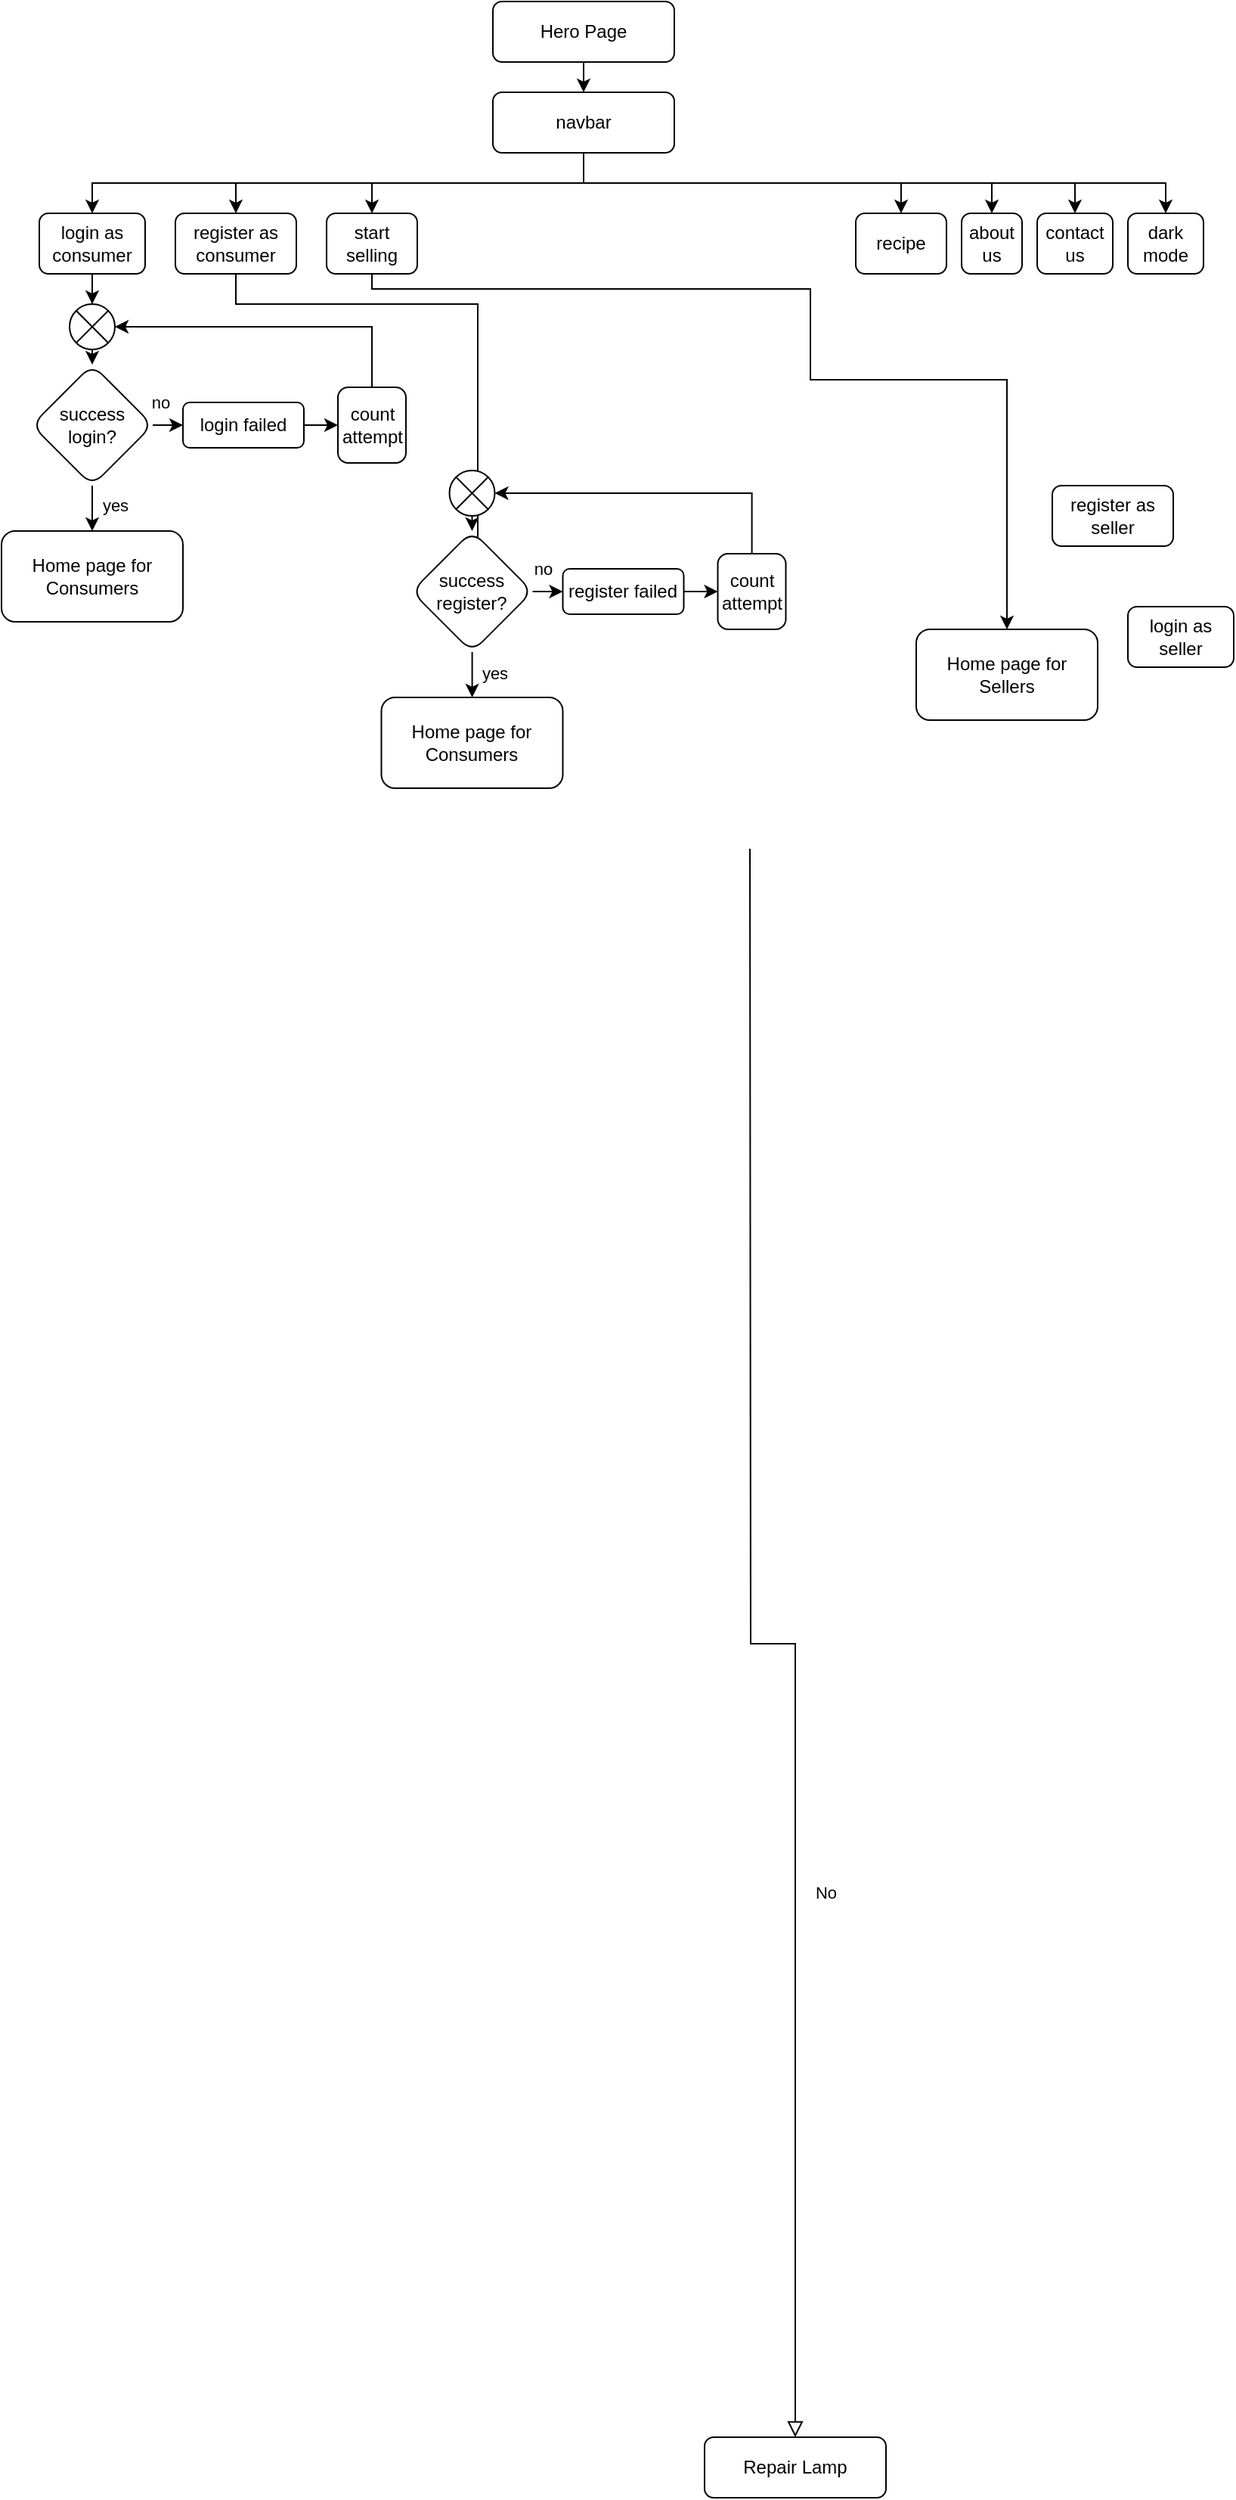 <mxfile version="26.2.13">
  <diagram id="C5RBs43oDa-KdzZeNtuy" name="Page-1">
    <mxGraphModel dx="949" dy="511" grid="1" gridSize="10" guides="1" tooltips="1" connect="1" arrows="1" fold="1" page="1" pageScale="1" pageWidth="827" pageHeight="1169" math="0" shadow="0">
      <root>
        <mxCell id="WIyWlLk6GJQsqaUBKTNV-0" />
        <mxCell id="WIyWlLk6GJQsqaUBKTNV-1" parent="WIyWlLk6GJQsqaUBKTNV-0" />
        <mxCell id="rEySgt-ySkg0mA7JCxrN-8" style="edgeStyle=orthogonalEdgeStyle;rounded=0;orthogonalLoop=1;jettySize=auto;html=1;exitX=0.5;exitY=1;exitDx=0;exitDy=0;entryX=0.5;entryY=0;entryDx=0;entryDy=0;" edge="1" parent="WIyWlLk6GJQsqaUBKTNV-1" source="WIyWlLk6GJQsqaUBKTNV-3" target="rEySgt-ySkg0mA7JCxrN-2">
          <mxGeometry relative="1" as="geometry" />
        </mxCell>
        <mxCell id="rEySgt-ySkg0mA7JCxrN-11" style="edgeStyle=orthogonalEdgeStyle;rounded=0;orthogonalLoop=1;jettySize=auto;html=1;entryX=0.5;entryY=0;entryDx=0;entryDy=0;" edge="1" parent="WIyWlLk6GJQsqaUBKTNV-1" source="WIyWlLk6GJQsqaUBKTNV-3" target="rEySgt-ySkg0mA7JCxrN-5">
          <mxGeometry relative="1" as="geometry">
            <Array as="points">
              <mxPoint x="390" y="150" />
              <mxPoint x="660" y="150" />
            </Array>
          </mxGeometry>
        </mxCell>
        <mxCell id="rEySgt-ySkg0mA7JCxrN-12" style="edgeStyle=orthogonalEdgeStyle;rounded=0;orthogonalLoop=1;jettySize=auto;html=1;entryX=0.5;entryY=0;entryDx=0;entryDy=0;" edge="1" parent="WIyWlLk6GJQsqaUBKTNV-1" source="WIyWlLk6GJQsqaUBKTNV-3" target="rEySgt-ySkg0mA7JCxrN-4">
          <mxGeometry relative="1" as="geometry">
            <Array as="points">
              <mxPoint x="390" y="150" />
              <mxPoint x="250" y="150" />
            </Array>
          </mxGeometry>
        </mxCell>
        <mxCell id="rEySgt-ySkg0mA7JCxrN-13" style="edgeStyle=orthogonalEdgeStyle;rounded=0;orthogonalLoop=1;jettySize=auto;html=1;entryX=0.5;entryY=0;entryDx=0;entryDy=0;" edge="1" parent="WIyWlLk6GJQsqaUBKTNV-1" source="WIyWlLk6GJQsqaUBKTNV-3" target="rEySgt-ySkg0mA7JCxrN-3">
          <mxGeometry relative="1" as="geometry">
            <Array as="points">
              <mxPoint x="390" y="150" />
              <mxPoint x="160" y="150" />
            </Array>
          </mxGeometry>
        </mxCell>
        <mxCell id="rEySgt-ySkg0mA7JCxrN-14" style="edgeStyle=orthogonalEdgeStyle;rounded=0;orthogonalLoop=1;jettySize=auto;html=1;entryX=0.5;entryY=0;entryDx=0;entryDy=0;" edge="1" parent="WIyWlLk6GJQsqaUBKTNV-1" source="WIyWlLk6GJQsqaUBKTNV-3" target="rEySgt-ySkg0mA7JCxrN-6">
          <mxGeometry relative="1" as="geometry">
            <Array as="points">
              <mxPoint x="390" y="150" />
              <mxPoint x="715" y="150" />
            </Array>
          </mxGeometry>
        </mxCell>
        <mxCell id="rEySgt-ySkg0mA7JCxrN-15" style="edgeStyle=orthogonalEdgeStyle;rounded=0;orthogonalLoop=1;jettySize=auto;html=1;" edge="1" parent="WIyWlLk6GJQsqaUBKTNV-1" source="WIyWlLk6GJQsqaUBKTNV-3" target="rEySgt-ySkg0mA7JCxrN-7">
          <mxGeometry relative="1" as="geometry">
            <Array as="points">
              <mxPoint x="390" y="150" />
              <mxPoint x="775" y="150" />
            </Array>
          </mxGeometry>
        </mxCell>
        <mxCell id="rEySgt-ySkg0mA7JCxrN-17" style="edgeStyle=orthogonalEdgeStyle;rounded=0;orthogonalLoop=1;jettySize=auto;html=1;" edge="1" parent="WIyWlLk6GJQsqaUBKTNV-1" source="WIyWlLk6GJQsqaUBKTNV-3" target="rEySgt-ySkg0mA7JCxrN-16">
          <mxGeometry relative="1" as="geometry">
            <Array as="points">
              <mxPoint x="390" y="150" />
              <mxPoint x="600" y="150" />
            </Array>
          </mxGeometry>
        </mxCell>
        <mxCell id="WIyWlLk6GJQsqaUBKTNV-3" value="navbar" style="rounded=1;whiteSpace=wrap;html=1;fontSize=12;glass=0;strokeWidth=1;shadow=0;" parent="WIyWlLk6GJQsqaUBKTNV-1" vertex="1">
          <mxGeometry x="330" y="90" width="120" height="40" as="geometry" />
        </mxCell>
        <mxCell id="WIyWlLk6GJQsqaUBKTNV-8" value="No" style="rounded=0;html=1;jettySize=auto;orthogonalLoop=1;fontSize=11;endArrow=block;endFill=0;endSize=8;strokeWidth=1;shadow=0;labelBackgroundColor=none;edgeStyle=orthogonalEdgeStyle;" parent="WIyWlLk6GJQsqaUBKTNV-1" target="WIyWlLk6GJQsqaUBKTNV-11" edge="1">
          <mxGeometry x="0.333" y="20" relative="1" as="geometry">
            <mxPoint as="offset" />
            <mxPoint x="500" y="590" as="sourcePoint" />
          </mxGeometry>
        </mxCell>
        <mxCell id="WIyWlLk6GJQsqaUBKTNV-11" value="Repair Lamp" style="rounded=1;whiteSpace=wrap;html=1;fontSize=12;glass=0;strokeWidth=1;shadow=0;" parent="WIyWlLk6GJQsqaUBKTNV-1" vertex="1">
          <mxGeometry x="470" y="1640" width="120" height="40" as="geometry" />
        </mxCell>
        <mxCell id="rEySgt-ySkg0mA7JCxrN-1" style="edgeStyle=orthogonalEdgeStyle;rounded=0;orthogonalLoop=1;jettySize=auto;html=1;exitX=0.5;exitY=1;exitDx=0;exitDy=0;entryX=0.5;entryY=0;entryDx=0;entryDy=0;" edge="1" parent="WIyWlLk6GJQsqaUBKTNV-1" source="rEySgt-ySkg0mA7JCxrN-0" target="WIyWlLk6GJQsqaUBKTNV-3">
          <mxGeometry relative="1" as="geometry" />
        </mxCell>
        <mxCell id="rEySgt-ySkg0mA7JCxrN-0" value="Hero Page" style="rounded=1;whiteSpace=wrap;html=1;fontSize=12;glass=0;strokeWidth=1;shadow=0;" vertex="1" parent="WIyWlLk6GJQsqaUBKTNV-1">
          <mxGeometry x="330" y="30" width="120" height="40" as="geometry" />
        </mxCell>
        <mxCell id="rEySgt-ySkg0mA7JCxrN-36" value="" style="edgeStyle=orthogonalEdgeStyle;rounded=0;orthogonalLoop=1;jettySize=auto;html=1;" edge="1" parent="WIyWlLk6GJQsqaUBKTNV-1" source="rEySgt-ySkg0mA7JCxrN-2" target="rEySgt-ySkg0mA7JCxrN-35">
          <mxGeometry relative="1" as="geometry" />
        </mxCell>
        <mxCell id="rEySgt-ySkg0mA7JCxrN-2" value="login as consumer" style="rounded=1;whiteSpace=wrap;html=1;fontSize=12;glass=0;strokeWidth=1;shadow=0;" vertex="1" parent="WIyWlLk6GJQsqaUBKTNV-1">
          <mxGeometry x="30" y="170" width="70" height="40" as="geometry" />
        </mxCell>
        <mxCell id="rEySgt-ySkg0mA7JCxrN-40" style="edgeStyle=orthogonalEdgeStyle;rounded=0;orthogonalLoop=1;jettySize=auto;html=1;exitX=0.5;exitY=1;exitDx=0;exitDy=0;" edge="1" parent="WIyWlLk6GJQsqaUBKTNV-1" source="rEySgt-ySkg0mA7JCxrN-3">
          <mxGeometry relative="1" as="geometry">
            <mxPoint x="320" y="430" as="targetPoint" />
            <mxPoint x="160" y="220" as="sourcePoint" />
            <Array as="points">
              <mxPoint x="160" y="230" />
              <mxPoint x="320" y="230" />
            </Array>
          </mxGeometry>
        </mxCell>
        <mxCell id="rEySgt-ySkg0mA7JCxrN-3" value="register as consumer" style="rounded=1;whiteSpace=wrap;html=1;fontSize=12;glass=0;strokeWidth=1;shadow=0;" vertex="1" parent="WIyWlLk6GJQsqaUBKTNV-1">
          <mxGeometry x="120" y="170" width="80" height="40" as="geometry" />
        </mxCell>
        <mxCell id="rEySgt-ySkg0mA7JCxrN-61" style="edgeStyle=orthogonalEdgeStyle;rounded=0;orthogonalLoop=1;jettySize=auto;html=1;entryX=0.5;entryY=0;entryDx=0;entryDy=0;" edge="1" parent="WIyWlLk6GJQsqaUBKTNV-1" source="rEySgt-ySkg0mA7JCxrN-4" target="rEySgt-ySkg0mA7JCxrN-64">
          <mxGeometry relative="1" as="geometry">
            <mxPoint x="520" y="300" as="targetPoint" />
            <Array as="points">
              <mxPoint x="250" y="220" />
              <mxPoint x="540" y="220" />
              <mxPoint x="540" y="280" />
              <mxPoint x="670" y="280" />
            </Array>
          </mxGeometry>
        </mxCell>
        <mxCell id="rEySgt-ySkg0mA7JCxrN-4" value="start selling" style="rounded=1;whiteSpace=wrap;html=1;fontSize=12;glass=0;strokeWidth=1;shadow=0;" vertex="1" parent="WIyWlLk6GJQsqaUBKTNV-1">
          <mxGeometry x="220" y="170" width="60" height="40" as="geometry" />
        </mxCell>
        <mxCell id="rEySgt-ySkg0mA7JCxrN-5" value="about us" style="rounded=1;whiteSpace=wrap;html=1;fontSize=12;glass=0;strokeWidth=1;shadow=0;" vertex="1" parent="WIyWlLk6GJQsqaUBKTNV-1">
          <mxGeometry x="640" y="170" width="40" height="40" as="geometry" />
        </mxCell>
        <mxCell id="rEySgt-ySkg0mA7JCxrN-6" value="contact us" style="rounded=1;whiteSpace=wrap;html=1;fontSize=12;glass=0;strokeWidth=1;shadow=0;" vertex="1" parent="WIyWlLk6GJQsqaUBKTNV-1">
          <mxGeometry x="690" y="170" width="50" height="40" as="geometry" />
        </mxCell>
        <mxCell id="rEySgt-ySkg0mA7JCxrN-7" value="dark mode" style="rounded=1;whiteSpace=wrap;html=1;fontSize=12;glass=0;strokeWidth=1;shadow=0;" vertex="1" parent="WIyWlLk6GJQsqaUBKTNV-1">
          <mxGeometry x="750" y="170" width="50" height="40" as="geometry" />
        </mxCell>
        <mxCell id="rEySgt-ySkg0mA7JCxrN-16" value="recipe" style="rounded=1;whiteSpace=wrap;html=1;fontSize=12;glass=0;strokeWidth=1;shadow=0;" vertex="1" parent="WIyWlLk6GJQsqaUBKTNV-1">
          <mxGeometry x="570" y="170" width="60" height="40" as="geometry" />
        </mxCell>
        <mxCell id="rEySgt-ySkg0mA7JCxrN-25" value="" style="edgeStyle=orthogonalEdgeStyle;rounded=0;orthogonalLoop=1;jettySize=auto;html=1;" edge="1" parent="WIyWlLk6GJQsqaUBKTNV-1" source="rEySgt-ySkg0mA7JCxrN-22" target="rEySgt-ySkg0mA7JCxrN-24">
          <mxGeometry relative="1" as="geometry" />
        </mxCell>
        <mxCell id="rEySgt-ySkg0mA7JCxrN-55" value="yes" style="edgeLabel;html=1;align=center;verticalAlign=middle;resizable=0;points=[];" vertex="1" connectable="0" parent="rEySgt-ySkg0mA7JCxrN-25">
          <mxGeometry x="0.314" relative="1" as="geometry">
            <mxPoint x="15" as="offset" />
          </mxGeometry>
        </mxCell>
        <mxCell id="rEySgt-ySkg0mA7JCxrN-27" value="" style="edgeStyle=orthogonalEdgeStyle;rounded=0;orthogonalLoop=1;jettySize=auto;html=1;" edge="1" parent="WIyWlLk6GJQsqaUBKTNV-1" source="rEySgt-ySkg0mA7JCxrN-22" target="rEySgt-ySkg0mA7JCxrN-26">
          <mxGeometry relative="1" as="geometry" />
        </mxCell>
        <mxCell id="rEySgt-ySkg0mA7JCxrN-54" value="no" style="edgeLabel;html=1;align=center;verticalAlign=middle;resizable=0;points=[];" vertex="1" connectable="0" parent="rEySgt-ySkg0mA7JCxrN-27">
          <mxGeometry x="0.499" relative="1" as="geometry">
            <mxPoint y="-15" as="offset" />
          </mxGeometry>
        </mxCell>
        <mxCell id="rEySgt-ySkg0mA7JCxrN-22" value="success login?" style="rhombus;whiteSpace=wrap;html=1;rounded=1;glass=0;strokeWidth=1;shadow=0;" vertex="1" parent="WIyWlLk6GJQsqaUBKTNV-1">
          <mxGeometry x="25" y="270" width="80" height="80" as="geometry" />
        </mxCell>
        <mxCell id="rEySgt-ySkg0mA7JCxrN-24" value="Home page for Consumers" style="whiteSpace=wrap;html=1;rounded=1;glass=0;strokeWidth=1;shadow=0;" vertex="1" parent="WIyWlLk6GJQsqaUBKTNV-1">
          <mxGeometry x="5" y="380" width="120" height="60" as="geometry" />
        </mxCell>
        <mxCell id="rEySgt-ySkg0mA7JCxrN-33" value="" style="edgeStyle=orthogonalEdgeStyle;rounded=0;orthogonalLoop=1;jettySize=auto;html=1;" edge="1" parent="WIyWlLk6GJQsqaUBKTNV-1" source="rEySgt-ySkg0mA7JCxrN-26" target="rEySgt-ySkg0mA7JCxrN-32">
          <mxGeometry relative="1" as="geometry" />
        </mxCell>
        <mxCell id="rEySgt-ySkg0mA7JCxrN-26" value="login failed" style="whiteSpace=wrap;html=1;rounded=1;glass=0;strokeWidth=1;shadow=0;" vertex="1" parent="WIyWlLk6GJQsqaUBKTNV-1">
          <mxGeometry x="125" y="295" width="80" height="30" as="geometry" />
        </mxCell>
        <mxCell id="rEySgt-ySkg0mA7JCxrN-32" value="count attempt" style="whiteSpace=wrap;html=1;rounded=1;glass=0;strokeWidth=1;shadow=0;" vertex="1" parent="WIyWlLk6GJQsqaUBKTNV-1">
          <mxGeometry x="227.5" y="285" width="45" height="50" as="geometry" />
        </mxCell>
        <mxCell id="rEySgt-ySkg0mA7JCxrN-39" style="edgeStyle=orthogonalEdgeStyle;rounded=0;orthogonalLoop=1;jettySize=auto;html=1;exitX=0.5;exitY=1;exitDx=0;exitDy=0;exitPerimeter=0;entryX=0.5;entryY=0;entryDx=0;entryDy=0;" edge="1" parent="WIyWlLk6GJQsqaUBKTNV-1" source="rEySgt-ySkg0mA7JCxrN-35" target="rEySgt-ySkg0mA7JCxrN-22">
          <mxGeometry relative="1" as="geometry" />
        </mxCell>
        <mxCell id="rEySgt-ySkg0mA7JCxrN-35" value="" style="verticalLabelPosition=bottom;verticalAlign=top;html=1;shape=mxgraph.flowchart.or;" vertex="1" parent="WIyWlLk6GJQsqaUBKTNV-1">
          <mxGeometry x="50" y="230" width="30" height="30" as="geometry" />
        </mxCell>
        <mxCell id="rEySgt-ySkg0mA7JCxrN-37" style="edgeStyle=orthogonalEdgeStyle;rounded=0;orthogonalLoop=1;jettySize=auto;html=1;entryX=1;entryY=0.5;entryDx=0;entryDy=0;entryPerimeter=0;" edge="1" parent="WIyWlLk6GJQsqaUBKTNV-1" source="rEySgt-ySkg0mA7JCxrN-32" target="rEySgt-ySkg0mA7JCxrN-35">
          <mxGeometry relative="1" as="geometry">
            <Array as="points">
              <mxPoint x="250" y="245" />
            </Array>
          </mxGeometry>
        </mxCell>
        <mxCell id="rEySgt-ySkg0mA7JCxrN-41" value="" style="edgeStyle=orthogonalEdgeStyle;rounded=0;orthogonalLoop=1;jettySize=auto;html=1;" edge="1" parent="WIyWlLk6GJQsqaUBKTNV-1" source="rEySgt-ySkg0mA7JCxrN-43" target="rEySgt-ySkg0mA7JCxrN-44">
          <mxGeometry relative="1" as="geometry" />
        </mxCell>
        <mxCell id="rEySgt-ySkg0mA7JCxrN-53" value="yes" style="edgeLabel;html=1;align=center;verticalAlign=middle;resizable=0;points=[];" vertex="1" connectable="0" parent="rEySgt-ySkg0mA7JCxrN-41">
          <mxGeometry x="0.348" y="-1" relative="1" as="geometry">
            <mxPoint x="15" as="offset" />
          </mxGeometry>
        </mxCell>
        <mxCell id="rEySgt-ySkg0mA7JCxrN-42" value="" style="edgeStyle=orthogonalEdgeStyle;rounded=0;orthogonalLoop=1;jettySize=auto;html=1;" edge="1" parent="WIyWlLk6GJQsqaUBKTNV-1" source="rEySgt-ySkg0mA7JCxrN-43" target="rEySgt-ySkg0mA7JCxrN-46">
          <mxGeometry relative="1" as="geometry" />
        </mxCell>
        <mxCell id="rEySgt-ySkg0mA7JCxrN-52" value="no" style="edgeLabel;html=1;align=center;verticalAlign=middle;resizable=0;points=[];" vertex="1" connectable="0" parent="rEySgt-ySkg0mA7JCxrN-42">
          <mxGeometry x="0.55" relative="1" as="geometry">
            <mxPoint y="-15" as="offset" />
          </mxGeometry>
        </mxCell>
        <mxCell id="rEySgt-ySkg0mA7JCxrN-43" value="success register?" style="rhombus;whiteSpace=wrap;html=1;rounded=1;glass=0;strokeWidth=1;shadow=0;" vertex="1" parent="WIyWlLk6GJQsqaUBKTNV-1">
          <mxGeometry x="276.25" y="380" width="80" height="80" as="geometry" />
        </mxCell>
        <mxCell id="rEySgt-ySkg0mA7JCxrN-44" value="Home page for Consumers" style="whiteSpace=wrap;html=1;rounded=1;glass=0;strokeWidth=1;shadow=0;" vertex="1" parent="WIyWlLk6GJQsqaUBKTNV-1">
          <mxGeometry x="256.25" y="490" width="120" height="60" as="geometry" />
        </mxCell>
        <mxCell id="rEySgt-ySkg0mA7JCxrN-45" value="" style="edgeStyle=orthogonalEdgeStyle;rounded=0;orthogonalLoop=1;jettySize=auto;html=1;" edge="1" parent="WIyWlLk6GJQsqaUBKTNV-1" source="rEySgt-ySkg0mA7JCxrN-46" target="rEySgt-ySkg0mA7JCxrN-47">
          <mxGeometry relative="1" as="geometry" />
        </mxCell>
        <mxCell id="rEySgt-ySkg0mA7JCxrN-46" value="register failed" style="whiteSpace=wrap;html=1;rounded=1;glass=0;strokeWidth=1;shadow=0;" vertex="1" parent="WIyWlLk6GJQsqaUBKTNV-1">
          <mxGeometry x="376.25" y="405" width="80" height="30" as="geometry" />
        </mxCell>
        <mxCell id="rEySgt-ySkg0mA7JCxrN-47" value="count attempt" style="whiteSpace=wrap;html=1;rounded=1;glass=0;strokeWidth=1;shadow=0;" vertex="1" parent="WIyWlLk6GJQsqaUBKTNV-1">
          <mxGeometry x="478.75" y="395" width="45" height="50" as="geometry" />
        </mxCell>
        <mxCell id="rEySgt-ySkg0mA7JCxrN-48" style="edgeStyle=orthogonalEdgeStyle;rounded=0;orthogonalLoop=1;jettySize=auto;html=1;exitX=0.5;exitY=1;exitDx=0;exitDy=0;exitPerimeter=0;entryX=0.5;entryY=0;entryDx=0;entryDy=0;" edge="1" parent="WIyWlLk6GJQsqaUBKTNV-1" source="rEySgt-ySkg0mA7JCxrN-49" target="rEySgt-ySkg0mA7JCxrN-43">
          <mxGeometry relative="1" as="geometry">
            <Array as="points" />
          </mxGeometry>
        </mxCell>
        <mxCell id="rEySgt-ySkg0mA7JCxrN-49" value="" style="verticalLabelPosition=bottom;verticalAlign=top;html=1;shape=mxgraph.flowchart.or;" vertex="1" parent="WIyWlLk6GJQsqaUBKTNV-1">
          <mxGeometry x="301.25" y="340" width="30" height="30" as="geometry" />
        </mxCell>
        <mxCell id="rEySgt-ySkg0mA7JCxrN-50" style="edgeStyle=orthogonalEdgeStyle;rounded=0;orthogonalLoop=1;jettySize=auto;html=1;entryX=1;entryY=0.5;entryDx=0;entryDy=0;entryPerimeter=0;" edge="1" parent="WIyWlLk6GJQsqaUBKTNV-1" source="rEySgt-ySkg0mA7JCxrN-47" target="rEySgt-ySkg0mA7JCxrN-49">
          <mxGeometry relative="1" as="geometry">
            <Array as="points">
              <mxPoint x="501.25" y="355" />
            </Array>
          </mxGeometry>
        </mxCell>
        <mxCell id="rEySgt-ySkg0mA7JCxrN-62" value="login as seller" style="rounded=1;whiteSpace=wrap;html=1;fontSize=12;glass=0;strokeWidth=1;shadow=0;" vertex="1" parent="WIyWlLk6GJQsqaUBKTNV-1">
          <mxGeometry x="750" y="430" width="70" height="40" as="geometry" />
        </mxCell>
        <mxCell id="rEySgt-ySkg0mA7JCxrN-63" value="register as seller" style="rounded=1;whiteSpace=wrap;html=1;fontSize=12;glass=0;strokeWidth=1;shadow=0;" vertex="1" parent="WIyWlLk6GJQsqaUBKTNV-1">
          <mxGeometry x="700" y="350" width="80" height="40" as="geometry" />
        </mxCell>
        <mxCell id="rEySgt-ySkg0mA7JCxrN-64" value="Home page for Sellers" style="whiteSpace=wrap;html=1;rounded=1;glass=0;strokeWidth=1;shadow=0;" vertex="1" parent="WIyWlLk6GJQsqaUBKTNV-1">
          <mxGeometry x="610" y="445" width="120" height="60" as="geometry" />
        </mxCell>
      </root>
    </mxGraphModel>
  </diagram>
</mxfile>
